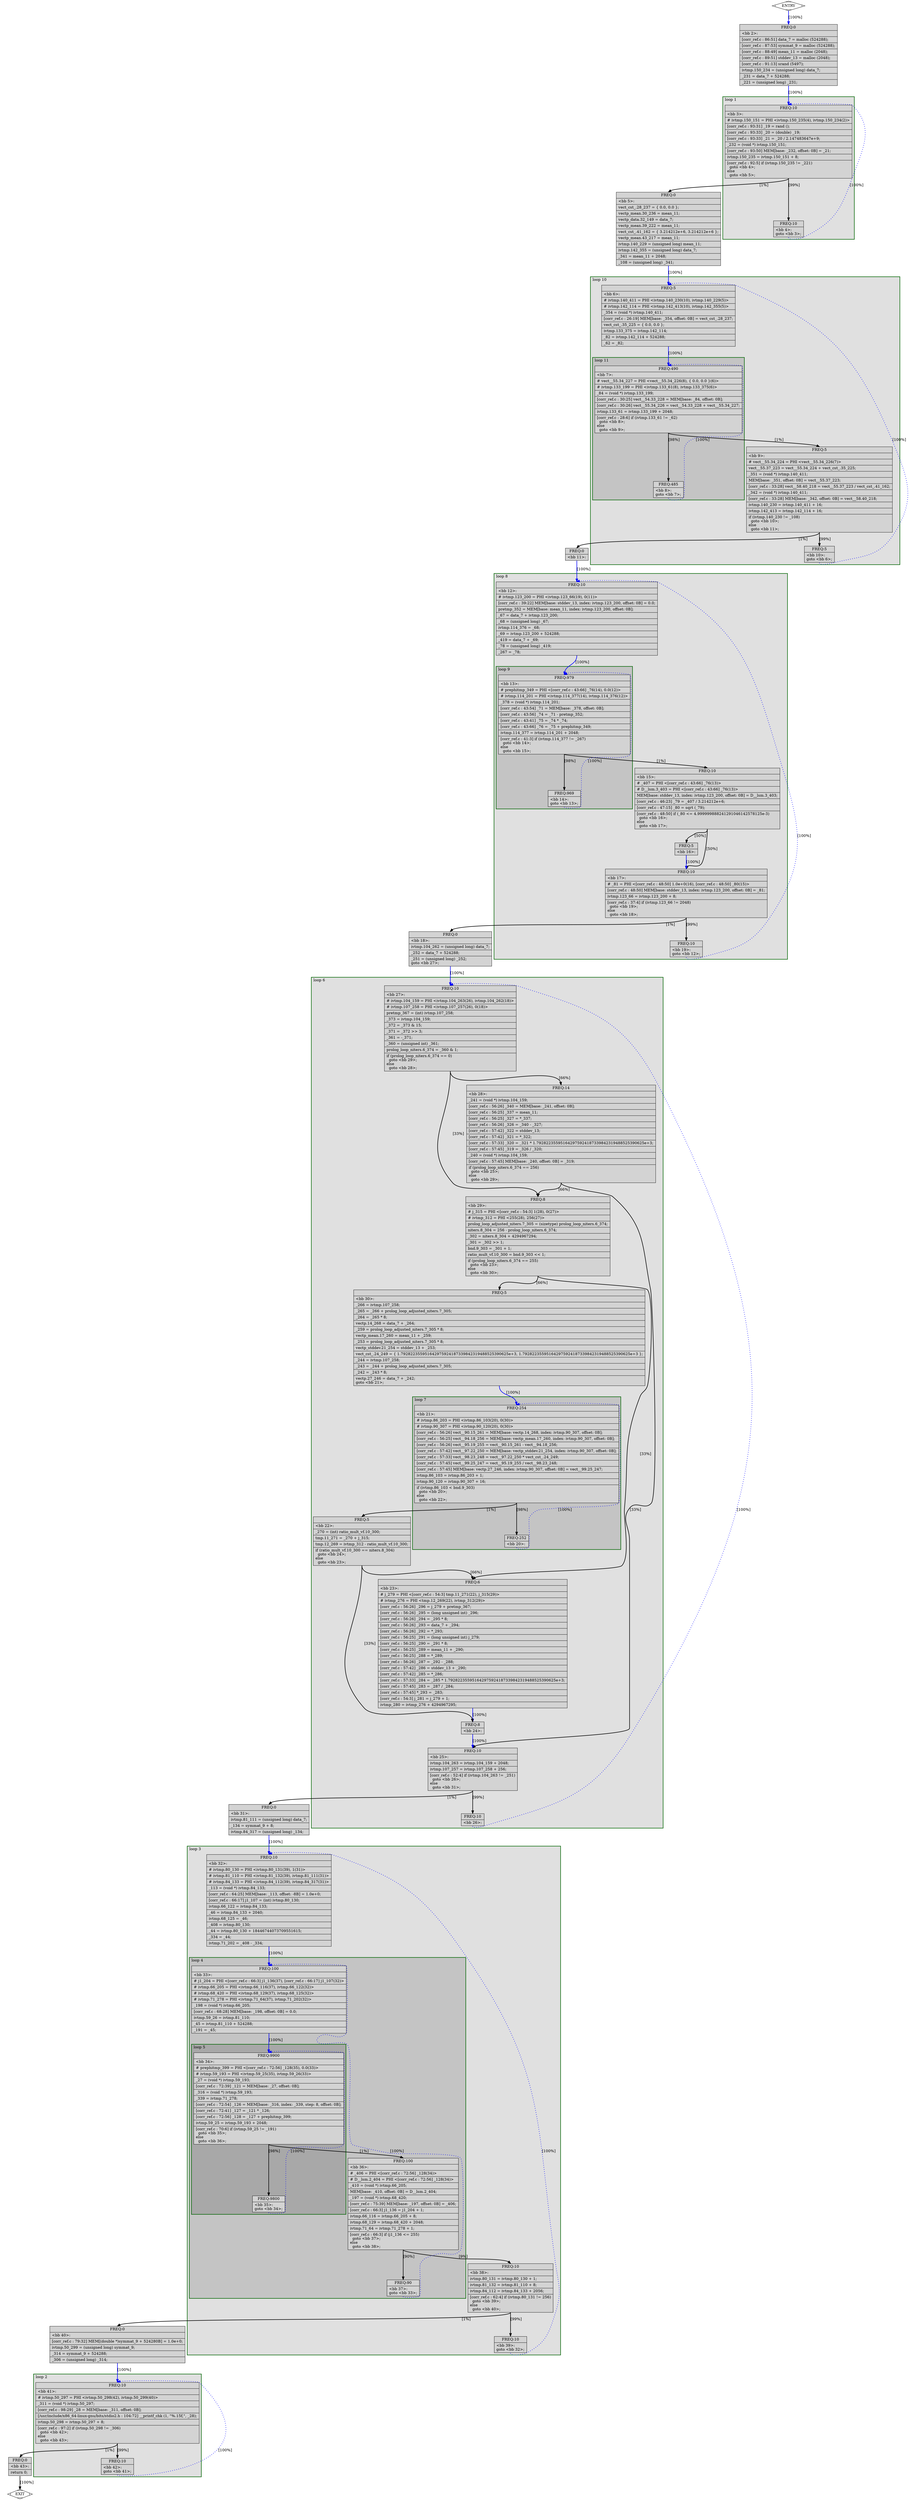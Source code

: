 digraph "./corr_ref.ltrans0.121t.lim3" {
overlap=false;
subgraph "main" {
	color="black";
	label="main";
	subgraph cluster_0_2 {
	style="filled";
	color="darkgreen";
	fillcolor="grey88";
	label="loop 2";
	labeljust=l;
	penwidth=2;
	fn_0_basic_block_41 [shape=record,style=filled,fillcolor=lightgrey,label="{ FREQ:10 |\<bb\ 41\>:\l\
|#\ ivtmp.50_297\ =\ PHI\ \<ivtmp.50_298(42),\ ivtmp.50_299(40)\>\l\
|_311\ =\ (void\ *)\ ivtmp.50_297;\l\
|[corr_ref.c\ :\ 98:29]\ _28\ =\ MEM[base:\ _311,\ offset:\ 0B];\l\
|[/usr/include/x86_64-linux-gnu/bits/stdio2.h\ :\ 104:72]\ __printf_chk\ (1,\ \"%.15f,\",\ _28);\l\
|ivtmp.50_298\ =\ ivtmp.50_297\ +\ 8;\l\
|[corr_ref.c\ :\ 97:2]\ if\ (ivtmp.50_298\ !=\ _306)\l\
\ \ goto\ \<bb\ 42\>;\l\
else\l\
\ \ goto\ \<bb\ 43\>;\l\
}"];

	fn_0_basic_block_42 [shape=record,style=filled,fillcolor=lightgrey,label="{ FREQ:10 |\<bb\ 42\>:\l\
goto\ \<bb\ 41\>;\l\
}"];

	}
	subgraph cluster_0_3 {
	style="filled";
	color="darkgreen";
	fillcolor="grey88";
	label="loop 3";
	labeljust=l;
	penwidth=2;
	subgraph cluster_0_4 {
	style="filled";
	color="darkgreen";
	fillcolor="grey77";
	label="loop 4";
	labeljust=l;
	penwidth=2;
	subgraph cluster_0_5 {
	style="filled";
	color="darkgreen";
	fillcolor="grey66";
	label="loop 5";
	labeljust=l;
	penwidth=2;
	fn_0_basic_block_34 [shape=record,style=filled,fillcolor=lightgrey,label="{ FREQ:9900 |\<bb\ 34\>:\l\
|#\ prephitmp_399\ =\ PHI\ \<[corr_ref.c\ :\ 72:56]\ _128(35),\ 0.0(33)\>\l\
|#\ ivtmp.59_193\ =\ PHI\ \<ivtmp.59_25(35),\ ivtmp.59_26(33)\>\l\
|_27\ =\ (void\ *)\ ivtmp.59_193;\l\
|[corr_ref.c\ :\ 72:39]\ _121\ =\ MEM[base:\ _27,\ offset:\ 0B];\l\
|_316\ =\ (void\ *)\ ivtmp.59_193;\l\
|_339\ =\ ivtmp.71_278;\l\
|[corr_ref.c\ :\ 72:54]\ _126\ =\ MEM[base:\ _316,\ index:\ _339,\ step:\ 8,\ offset:\ 0B];\l\
|[corr_ref.c\ :\ 72:41]\ _127\ =\ _121\ *\ _126;\l\
|[corr_ref.c\ :\ 72:56]\ _128\ =\ _127\ +\ prephitmp_399;\l\
|ivtmp.59_25\ =\ ivtmp.59_193\ +\ 2048;\l\
|[corr_ref.c\ :\ 70:6]\ if\ (ivtmp.59_25\ !=\ _191)\l\
\ \ goto\ \<bb\ 35\>;\l\
else\l\
\ \ goto\ \<bb\ 36\>;\l\
}"];

	fn_0_basic_block_35 [shape=record,style=filled,fillcolor=lightgrey,label="{ FREQ:9800 |\<bb\ 35\>:\l\
goto\ \<bb\ 34\>;\l\
}"];

	}
	fn_0_basic_block_33 [shape=record,style=filled,fillcolor=lightgrey,label="{ FREQ:100 |\<bb\ 33\>:\l\
|#\ j1_204\ =\ PHI\ \<[corr_ref.c\ :\ 66:3]\ j1_136(37),\ [corr_ref.c\ :\ 66:17]\ j1_107(32)\>\l\
|#\ ivtmp.66_205\ =\ PHI\ \<ivtmp.66_116(37),\ ivtmp.66_122(32)\>\l\
|#\ ivtmp.68_420\ =\ PHI\ \<ivtmp.68_129(37),\ ivtmp.68_125(32)\>\l\
|#\ ivtmp.71_278\ =\ PHI\ \<ivtmp.71_64(37),\ ivtmp.71_202(32)\>\l\
|_198\ =\ (void\ *)\ ivtmp.66_205;\l\
|[corr_ref.c\ :\ 68:28]\ MEM[base:\ _198,\ offset:\ 0B]\ =\ 0.0;\l\
|ivtmp.59_26\ =\ ivtmp.81_110;\l\
|_45\ =\ ivtmp.81_110\ +\ 524288;\l\
|_191\ =\ _45;\l\
}"];

	fn_0_basic_block_36 [shape=record,style=filled,fillcolor=lightgrey,label="{ FREQ:100 |\<bb\ 36\>:\l\
|#\ _406\ =\ PHI\ \<[corr_ref.c\ :\ 72:56]\ _128(34)\>\l\
|#\ D__lsm.2_404\ =\ PHI\ \<[corr_ref.c\ :\ 72:56]\ _128(34)\>\l\
|_410\ =\ (void\ *)\ ivtmp.66_205;\l\
|MEM[base:\ _410,\ offset:\ 0B]\ =\ D__lsm.2_404;\l\
|_197\ =\ (void\ *)\ ivtmp.68_420;\l\
|[corr_ref.c\ :\ 75:39]\ MEM[base:\ _197,\ offset:\ 0B]\ =\ _406;\l\
|[corr_ref.c\ :\ 66:3]\ j1_136\ =\ j1_204\ +\ 1;\l\
|ivtmp.66_116\ =\ ivtmp.66_205\ +\ 8;\l\
|ivtmp.68_129\ =\ ivtmp.68_420\ +\ 2048;\l\
|ivtmp.71_64\ =\ ivtmp.71_278\ +\ 1;\l\
|[corr_ref.c\ :\ 66:3]\ if\ (j1_136\ \<=\ 255)\l\
\ \ goto\ \<bb\ 37\>;\l\
else\l\
\ \ goto\ \<bb\ 38\>;\l\
}"];

	fn_0_basic_block_37 [shape=record,style=filled,fillcolor=lightgrey,label="{ FREQ:90 |\<bb\ 37\>:\l\
goto\ \<bb\ 33\>;\l\
}"];

	}
	fn_0_basic_block_32 [shape=record,style=filled,fillcolor=lightgrey,label="{ FREQ:10 |\<bb\ 32\>:\l\
|#\ ivtmp.80_130\ =\ PHI\ \<ivtmp.80_131(39),\ 1(31)\>\l\
|#\ ivtmp.81_110\ =\ PHI\ \<ivtmp.81_132(39),\ ivtmp.81_111(31)\>\l\
|#\ ivtmp.84_133\ =\ PHI\ \<ivtmp.84_112(39),\ ivtmp.84_317(31)\>\l\
|_113\ =\ (void\ *)\ ivtmp.84_133;\l\
|[corr_ref.c\ :\ 64:25]\ MEM[base:\ _113,\ offset:\ -8B]\ =\ 1.0e+0;\l\
|[corr_ref.c\ :\ 66:17]\ j1_107\ =\ (int)\ ivtmp.80_130;\l\
|ivtmp.66_122\ =\ ivtmp.84_133;\l\
|_46\ =\ ivtmp.84_133\ +\ 2040;\l\
|ivtmp.68_125\ =\ _46;\l\
|_408\ =\ ivtmp.80_130;\l\
|_44\ =\ ivtmp.80_130\ +\ 18446744073709551615;\l\
|_334\ =\ _44;\l\
|ivtmp.71_202\ =\ _408\ -\ _334;\l\
}"];

	fn_0_basic_block_38 [shape=record,style=filled,fillcolor=lightgrey,label="{ FREQ:10 |\<bb\ 38\>:\l\
|ivtmp.80_131\ =\ ivtmp.80_130\ +\ 1;\l\
|ivtmp.81_132\ =\ ivtmp.81_110\ +\ 8;\l\
|ivtmp.84_112\ =\ ivtmp.84_133\ +\ 2056;\l\
|[corr_ref.c\ :\ 62:4]\ if\ (ivtmp.80_131\ !=\ 256)\l\
\ \ goto\ \<bb\ 39\>;\l\
else\l\
\ \ goto\ \<bb\ 40\>;\l\
}"];

	fn_0_basic_block_39 [shape=record,style=filled,fillcolor=lightgrey,label="{ FREQ:10 |\<bb\ 39\>:\l\
goto\ \<bb\ 32\>;\l\
}"];

	}
	subgraph cluster_0_6 {
	style="filled";
	color="darkgreen";
	fillcolor="grey88";
	label="loop 6";
	labeljust=l;
	penwidth=2;
	subgraph cluster_0_7 {
	style="filled";
	color="darkgreen";
	fillcolor="grey77";
	label="loop 7";
	labeljust=l;
	penwidth=2;
	fn_0_basic_block_21 [shape=record,style=filled,fillcolor=lightgrey,label="{ FREQ:254 |\<bb\ 21\>:\l\
|#\ ivtmp.86_203\ =\ PHI\ \<ivtmp.86_103(20),\ 0(30)\>\l\
|#\ ivtmp.90_307\ =\ PHI\ \<ivtmp.90_120(20),\ 0(30)\>\l\
|[corr_ref.c\ :\ 56:26]\ vect__90.15_261\ =\ MEM[base:\ vectp.14_268,\ index:\ ivtmp.90_307,\ offset:\ 0B];\l\
|[corr_ref.c\ :\ 56:25]\ vect__94.18_256\ =\ MEM[base:\ vectp_mean.17_260,\ index:\ ivtmp.90_307,\ offset:\ 0B];\l\
|[corr_ref.c\ :\ 56:26]\ vect__95.19_255\ =\ vect__90.15_261\ -\ vect__94.18_256;\l\
|[corr_ref.c\ :\ 57:42]\ vect__97.22_250\ =\ MEM[base:\ vectp_stddev.21_254,\ index:\ ivtmp.90_307,\ offset:\ 0B];\l\
|[corr_ref.c\ :\ 57:33]\ vect__98.23_248\ =\ vect__97.22_250\ *\ vect_cst_.24_249;\l\
|[corr_ref.c\ :\ 57:45]\ vect__99.25_247\ =\ vect__95.19_255\ /\ vect__98.23_248;\l\
|[corr_ref.c\ :\ 57:45]\ MEM[base:\ vectp.27_246,\ index:\ ivtmp.90_307,\ offset:\ 0B]\ =\ vect__99.25_247;\l\
|ivtmp.86_103\ =\ ivtmp.86_203\ +\ 1;\l\
|ivtmp.90_120\ =\ ivtmp.90_307\ +\ 16;\l\
|if\ (ivtmp.86_103\ \<\ bnd.9_303)\l\
\ \ goto\ \<bb\ 20\>;\l\
else\l\
\ \ goto\ \<bb\ 22\>;\l\
}"];

	fn_0_basic_block_20 [shape=record,style=filled,fillcolor=lightgrey,label="{ FREQ:252 |\<bb\ 20\>:\l\
}"];

	}
	fn_0_basic_block_27 [shape=record,style=filled,fillcolor=lightgrey,label="{ FREQ:10 |\<bb\ 27\>:\l\
|#\ ivtmp.104_159\ =\ PHI\ \<ivtmp.104_263(26),\ ivtmp.104_262(18)\>\l\
|#\ ivtmp.107_258\ =\ PHI\ \<ivtmp.107_257(26),\ 0(18)\>\l\
|pretmp_367\ =\ (int)\ ivtmp.107_258;\l\
|_373\ =\ ivtmp.104_159;\l\
|_372\ =\ _373\ &\ 15;\l\
|_371\ =\ _372\ \>\>\ 3;\l\
|_361\ =\ -_371;\l\
|_360\ =\ (unsigned\ int)\ _361;\l\
|prolog_loop_niters.6_374\ =\ _360\ &\ 1;\l\
|if\ (prolog_loop_niters.6_374\ ==\ 0)\l\
\ \ goto\ \<bb\ 29\>;\l\
else\l\
\ \ goto\ \<bb\ 28\>;\l\
}"];

	fn_0_basic_block_28 [shape=record,style=filled,fillcolor=lightgrey,label="{ FREQ:14 |\<bb\ 28\>:\l\
|_241\ =\ (void\ *)\ ivtmp.104_159;\l\
|[corr_ref.c\ :\ 56:26]\ _340\ =\ MEM[base:\ _241,\ offset:\ 0B];\l\
|[corr_ref.c\ :\ 56:25]\ _337\ =\ mean_11;\l\
|[corr_ref.c\ :\ 56:25]\ _327\ =\ *_337;\l\
|[corr_ref.c\ :\ 56:26]\ _326\ =\ _340\ -\ _327;\l\
|[corr_ref.c\ :\ 57:42]\ _322\ =\ stddev_13;\l\
|[corr_ref.c\ :\ 57:42]\ _321\ =\ *_322;\l\
|[corr_ref.c\ :\ 57:33]\ _320\ =\ _321\ *\ 1.792822355951642975924187339842319488525390625e+3;\l\
|[corr_ref.c\ :\ 57:45]\ _319\ =\ _326\ /\ _320;\l\
|_240\ =\ (void\ *)\ ivtmp.104_159;\l\
|[corr_ref.c\ :\ 57:45]\ MEM[base:\ _240,\ offset:\ 0B]\ =\ _319;\l\
|if\ (prolog_loop_niters.6_374\ ==\ 256)\l\
\ \ goto\ \<bb\ 25\>;\l\
else\l\
\ \ goto\ \<bb\ 29\>;\l\
}"];

	fn_0_basic_block_29 [shape=record,style=filled,fillcolor=lightgrey,label="{ FREQ:8 |\<bb\ 29\>:\l\
|#\ j_315\ =\ PHI\ \<[corr_ref.c\ :\ 54:3]\ 1(28),\ 0(27)\>\l\
|#\ ivtmp_312\ =\ PHI\ \<255(28),\ 256(27)\>\l\
|prolog_loop_adjusted_niters.7_305\ =\ (sizetype)\ prolog_loop_niters.6_374;\l\
|niters.8_304\ =\ 256\ -\ prolog_loop_niters.6_374;\l\
|_302\ =\ niters.8_304\ +\ 4294967294;\l\
|_301\ =\ _302\ \>\>\ 1;\l\
|bnd.9_303\ =\ _301\ +\ 1;\l\
|ratio_mult_vf.10_300\ =\ bnd.9_303\ \<\<\ 1;\l\
|if\ (prolog_loop_niters.6_374\ ==\ 255)\l\
\ \ goto\ \<bb\ 23\>;\l\
else\l\
\ \ goto\ \<bb\ 30\>;\l\
}"];

	fn_0_basic_block_25 [shape=record,style=filled,fillcolor=lightgrey,label="{ FREQ:10 |\<bb\ 25\>:\l\
|ivtmp.104_263\ =\ ivtmp.104_159\ +\ 2048;\l\
|ivtmp.107_257\ =\ ivtmp.107_258\ +\ 256;\l\
|[corr_ref.c\ :\ 52:4]\ if\ (ivtmp.104_263\ !=\ _251)\l\
\ \ goto\ \<bb\ 26\>;\l\
else\l\
\ \ goto\ \<bb\ 31\>;\l\
}"];

	fn_0_basic_block_30 [shape=record,style=filled,fillcolor=lightgrey,label="{ FREQ:5 |\<bb\ 30\>:\l\
|_266\ =\ ivtmp.107_258;\l\
|_265\ =\ _266\ +\ prolog_loop_adjusted_niters.7_305;\l\
|_264\ =\ _265\ *\ 8;\l\
|vectp.14_268\ =\ data_7\ +\ _264;\l\
|_259\ =\ prolog_loop_adjusted_niters.7_305\ *\ 8;\l\
|vectp_mean.17_260\ =\ mean_11\ +\ _259;\l\
|_253\ =\ prolog_loop_adjusted_niters.7_305\ *\ 8;\l\
|vectp_stddev.21_254\ =\ stddev_13\ +\ _253;\l\
|vect_cst_.24_249\ =\ \{\ 1.792822355951642975924187339842319488525390625e+3,\ 1.792822355951642975924187339842319488525390625e+3\ \};\l\
|_244\ =\ ivtmp.107_258;\l\
|_243\ =\ _244\ +\ prolog_loop_adjusted_niters.7_305;\l\
|_242\ =\ _243\ *\ 8;\l\
|vectp.27_246\ =\ data_7\ +\ _242;\l\
goto\ \<bb\ 21\>;\l\
}"];

	fn_0_basic_block_23 [shape=record,style=filled,fillcolor=lightgrey,label="{ FREQ:6 |\<bb\ 23\>:\l\
|#\ j_279\ =\ PHI\ \<[corr_ref.c\ :\ 54:3]\ tmp.11_271(22),\ j_315(29)\>\l\
|#\ ivtmp_276\ =\ PHI\ \<tmp.12_269(22),\ ivtmp_312(29)\>\l\
|[corr_ref.c\ :\ 56:26]\ _296\ =\ j_279\ +\ pretmp_367;\l\
|[corr_ref.c\ :\ 56:26]\ _295\ =\ (long\ unsigned\ int)\ _296;\l\
|[corr_ref.c\ :\ 56:26]\ _294\ =\ _295\ *\ 8;\l\
|[corr_ref.c\ :\ 56:26]\ _293\ =\ data_7\ +\ _294;\l\
|[corr_ref.c\ :\ 56:26]\ _292\ =\ *_293;\l\
|[corr_ref.c\ :\ 56:25]\ _291\ =\ (long\ unsigned\ int)\ j_279;\l\
|[corr_ref.c\ :\ 56:25]\ _290\ =\ _291\ *\ 8;\l\
|[corr_ref.c\ :\ 56:25]\ _289\ =\ mean_11\ +\ _290;\l\
|[corr_ref.c\ :\ 56:25]\ _288\ =\ *_289;\l\
|[corr_ref.c\ :\ 56:26]\ _287\ =\ _292\ -\ _288;\l\
|[corr_ref.c\ :\ 57:42]\ _286\ =\ stddev_13\ +\ _290;\l\
|[corr_ref.c\ :\ 57:42]\ _285\ =\ *_286;\l\
|[corr_ref.c\ :\ 57:33]\ _284\ =\ _285\ *\ 1.792822355951642975924187339842319488525390625e+3;\l\
|[corr_ref.c\ :\ 57:45]\ _283\ =\ _287\ /\ _284;\l\
|[corr_ref.c\ :\ 57:45]\ *_293\ =\ _283;\l\
|[corr_ref.c\ :\ 54:3]\ j_281\ =\ j_279\ +\ 1;\l\
|ivtmp_280\ =\ ivtmp_276\ +\ 4294967295;\l\
}"];

	fn_0_basic_block_26 [shape=record,style=filled,fillcolor=lightgrey,label="{ FREQ:10 |\<bb\ 26\>:\l\
}"];

	fn_0_basic_block_24 [shape=record,style=filled,fillcolor=lightgrey,label="{ FREQ:8 |\<bb\ 24\>:\l\
}"];

	fn_0_basic_block_22 [shape=record,style=filled,fillcolor=lightgrey,label="{ FREQ:5 |\<bb\ 22\>:\l\
|_270\ =\ (int)\ ratio_mult_vf.10_300;\l\
|tmp.11_271\ =\ _270\ +\ j_315;\l\
|tmp.12_269\ =\ ivtmp_312\ -\ ratio_mult_vf.10_300;\l\
|if\ (ratio_mult_vf.10_300\ ==\ niters.8_304)\l\
\ \ goto\ \<bb\ 24\>;\l\
else\l\
\ \ goto\ \<bb\ 23\>;\l\
}"];

	}
	subgraph cluster_0_8 {
	style="filled";
	color="darkgreen";
	fillcolor="grey88";
	label="loop 8";
	labeljust=l;
	penwidth=2;
	subgraph cluster_0_9 {
	style="filled";
	color="darkgreen";
	fillcolor="grey77";
	label="loop 9";
	labeljust=l;
	penwidth=2;
	fn_0_basic_block_13 [shape=record,style=filled,fillcolor=lightgrey,label="{ FREQ:979 |\<bb\ 13\>:\l\
|#\ prephitmp_349\ =\ PHI\ \<[corr_ref.c\ :\ 43:66]\ _76(14),\ 0.0(12)\>\l\
|#\ ivtmp.114_201\ =\ PHI\ \<ivtmp.114_377(14),\ ivtmp.114_376(12)\>\l\
|_378\ =\ (void\ *)\ ivtmp.114_201;\l\
|[corr_ref.c\ :\ 43:54]\ _71\ =\ MEM[base:\ _378,\ offset:\ 0B];\l\
|[corr_ref.c\ :\ 43:56]\ _74\ =\ _71\ -\ pretmp_352;\l\
|[corr_ref.c\ :\ 43:41]\ _75\ =\ _74\ *\ _74;\l\
|[corr_ref.c\ :\ 43:66]\ _76\ =\ _75\ +\ prephitmp_349;\l\
|ivtmp.114_377\ =\ ivtmp.114_201\ +\ 2048;\l\
|[corr_ref.c\ :\ 41:3]\ if\ (ivtmp.114_377\ !=\ _267)\l\
\ \ goto\ \<bb\ 14\>;\l\
else\l\
\ \ goto\ \<bb\ 15\>;\l\
}"];

	fn_0_basic_block_14 [shape=record,style=filled,fillcolor=lightgrey,label="{ FREQ:969 |\<bb\ 14\>:\l\
goto\ \<bb\ 13\>;\l\
}"];

	}
	fn_0_basic_block_12 [shape=record,style=filled,fillcolor=lightgrey,label="{ FREQ:10 |\<bb\ 12\>:\l\
|#\ ivtmp.123_200\ =\ PHI\ \<ivtmp.123_66(19),\ 0(11)\>\l\
|[corr_ref.c\ :\ 39:22]\ MEM[base:\ stddev_13,\ index:\ ivtmp.123_200,\ offset:\ 0B]\ =\ 0.0;\l\
|pretmp_352\ =\ MEM[base:\ mean_11,\ index:\ ivtmp.123_200,\ offset:\ 0B];\l\
|_67\ =\ data_7\ +\ ivtmp.123_200;\l\
|_68\ =\ (unsigned\ long)\ _67;\l\
|ivtmp.114_376\ =\ _68;\l\
|_69\ =\ ivtmp.123_200\ +\ 524288;\l\
|_419\ =\ data_7\ +\ _69;\l\
|_78\ =\ (unsigned\ long)\ _419;\l\
|_267\ =\ _78;\l\
}"];

	fn_0_basic_block_15 [shape=record,style=filled,fillcolor=lightgrey,label="{ FREQ:10 |\<bb\ 15\>:\l\
|#\ _407\ =\ PHI\ \<[corr_ref.c\ :\ 43:66]\ _76(13)\>\l\
|#\ D__lsm.3_403\ =\ PHI\ \<[corr_ref.c\ :\ 43:66]\ _76(13)\>\l\
|MEM[base:\ stddev_13,\ index:\ ivtmp.123_200,\ offset:\ 0B]\ =\ D__lsm.3_403;\l\
|[corr_ref.c\ :\ 46:23]\ _79\ =\ _407\ /\ 3.214212e+6;\l\
|[corr_ref.c\ :\ 47:15]\ _80\ =\ sqrt\ (_79);\l\
|[corr_ref.c\ :\ 48:50]\ if\ (_80\ \<=\ 4.999999888241291046142578125e-3)\l\
\ \ goto\ \<bb\ 16\>;\l\
else\l\
\ \ goto\ \<bb\ 17\>;\l\
}"];

	fn_0_basic_block_16 [shape=record,style=filled,fillcolor=lightgrey,label="{ FREQ:5 |\<bb\ 16\>:\l\
}"];

	fn_0_basic_block_17 [shape=record,style=filled,fillcolor=lightgrey,label="{ FREQ:10 |\<bb\ 17\>:\l\
|#\ _81\ =\ PHI\ \<[corr_ref.c\ :\ 48:50]\ 1.0e+0(16),\ [corr_ref.c\ :\ 48:50]\ _80(15)\>\l\
|[corr_ref.c\ :\ 48:50]\ MEM[base:\ stddev_13,\ index:\ ivtmp.123_200,\ offset:\ 0B]\ =\ _81;\l\
|ivtmp.123_66\ =\ ivtmp.123_200\ +\ 8;\l\
|[corr_ref.c\ :\ 37:4]\ if\ (ivtmp.123_66\ !=\ 2048)\l\
\ \ goto\ \<bb\ 19\>;\l\
else\l\
\ \ goto\ \<bb\ 18\>;\l\
}"];

	fn_0_basic_block_19 [shape=record,style=filled,fillcolor=lightgrey,label="{ FREQ:10 |\<bb\ 19\>:\l\
goto\ \<bb\ 12\>;\l\
}"];

	}
	subgraph cluster_0_10 {
	style="filled";
	color="darkgreen";
	fillcolor="grey88";
	label="loop 10";
	labeljust=l;
	penwidth=2;
	subgraph cluster_0_11 {
	style="filled";
	color="darkgreen";
	fillcolor="grey77";
	label="loop 11";
	labeljust=l;
	penwidth=2;
	fn_0_basic_block_7 [shape=record,style=filled,fillcolor=lightgrey,label="{ FREQ:490 |\<bb\ 7\>:\l\
|#\ vect__55.34_227\ =\ PHI\ \<vect__55.34_226(8),\ \{\ 0.0,\ 0.0\ \}(6)\>\l\
|#\ ivtmp.133_199\ =\ PHI\ \<ivtmp.133_61(8),\ ivtmp.133_375(6)\>\l\
|_84\ =\ (void\ *)\ ivtmp.133_199;\l\
|[corr_ref.c\ :\ 30:25]\ vect__54.33_228\ =\ MEM[base:\ _84,\ offset:\ 0B];\l\
|[corr_ref.c\ :\ 30:26]\ vect__55.34_226\ =\ vect__54.33_228\ +\ vect__55.34_227;\l\
|ivtmp.133_61\ =\ ivtmp.133_199\ +\ 2048;\l\
|[corr_ref.c\ :\ 28:6]\ if\ (ivtmp.133_61\ !=\ _62)\l\
\ \ goto\ \<bb\ 8\>;\l\
else\l\
\ \ goto\ \<bb\ 9\>;\l\
}"];

	fn_0_basic_block_8 [shape=record,style=filled,fillcolor=lightgrey,label="{ FREQ:485 |\<bb\ 8\>:\l\
goto\ \<bb\ 7\>;\l\
}"];

	}
	fn_0_basic_block_6 [shape=record,style=filled,fillcolor=lightgrey,label="{ FREQ:5 |\<bb\ 6\>:\l\
|#\ ivtmp.140_411\ =\ PHI\ \<ivtmp.140_230(10),\ ivtmp.140_229(5)\>\l\
|#\ ivtmp.142_114\ =\ PHI\ \<ivtmp.142_413(10),\ ivtmp.142_355(5)\>\l\
|_354\ =\ (void\ *)\ ivtmp.140_411;\l\
|[corr_ref.c\ :\ 26:19]\ MEM[base:\ _354,\ offset:\ 0B]\ =\ vect_cst_.28_237;\l\
|vect_cst_.35_225\ =\ \{\ 0.0,\ 0.0\ \};\l\
|ivtmp.133_375\ =\ ivtmp.142_114;\l\
|_82\ =\ ivtmp.142_114\ +\ 524288;\l\
|_62\ =\ _82;\l\
}"];

	fn_0_basic_block_9 [shape=record,style=filled,fillcolor=lightgrey,label="{ FREQ:5 |\<bb\ 9\>:\l\
|#\ vect__55.34_224\ =\ PHI\ \<vect__55.34_226(7)\>\l\
|vect__55.37_223\ =\ vect__55.34_224\ +\ vect_cst_.35_225;\l\
|_351\ =\ (void\ *)\ ivtmp.140_411;\l\
|MEM[base:\ _351,\ offset:\ 0B]\ =\ vect__55.37_223;\l\
|[corr_ref.c\ :\ 33:28]\ vect__58.40_218\ =\ vect__55.37_223\ /\ vect_cst_.41_162;\l\
|_342\ =\ (void\ *)\ ivtmp.140_411;\l\
|[corr_ref.c\ :\ 33:28]\ MEM[base:\ _342,\ offset:\ 0B]\ =\ vect__58.40_218;\l\
|ivtmp.140_230\ =\ ivtmp.140_411\ +\ 16;\l\
|ivtmp.142_413\ =\ ivtmp.142_114\ +\ 16;\l\
|if\ (ivtmp.140_230\ !=\ _108)\l\
\ \ goto\ \<bb\ 10\>;\l\
else\l\
\ \ goto\ \<bb\ 11\>;\l\
}"];

	fn_0_basic_block_10 [shape=record,style=filled,fillcolor=lightgrey,label="{ FREQ:5 |\<bb\ 10\>:\l\
goto\ \<bb\ 6\>;\l\
}"];

	}
	subgraph cluster_0_1 {
	style="filled";
	color="darkgreen";
	fillcolor="grey88";
	label="loop 1";
	labeljust=l;
	penwidth=2;
	fn_0_basic_block_3 [shape=record,style=filled,fillcolor=lightgrey,label="{ FREQ:10 |\<bb\ 3\>:\l\
|#\ ivtmp.150_151\ =\ PHI\ \<ivtmp.150_235(4),\ ivtmp.150_234(2)\>\l\
|[corr_ref.c\ :\ 93:31]\ _19\ =\ rand\ ();\l\
|[corr_ref.c\ :\ 93:33]\ _20\ =\ (double)\ _19;\l\
|[corr_ref.c\ :\ 93:33]\ _21\ =\ _20\ /\ 2.147483647e+9;\l\
|_232\ =\ (void\ *)\ ivtmp.150_151;\l\
|[corr_ref.c\ :\ 93:50]\ MEM[base:\ _232,\ offset:\ 0B]\ =\ _21;\l\
|ivtmp.150_235\ =\ ivtmp.150_151\ +\ 8;\l\
|[corr_ref.c\ :\ 92:5]\ if\ (ivtmp.150_235\ !=\ _221)\l\
\ \ goto\ \<bb\ 4\>;\l\
else\l\
\ \ goto\ \<bb\ 5\>;\l\
}"];

	fn_0_basic_block_4 [shape=record,style=filled,fillcolor=lightgrey,label="{ FREQ:10 |\<bb\ 4\>:\l\
goto\ \<bb\ 3\>;\l\
}"];

	}
	fn_0_basic_block_0 [shape=Mdiamond,style=filled,fillcolor=white,label="ENTRY"];

	fn_0_basic_block_1 [shape=Mdiamond,style=filled,fillcolor=white,label="EXIT"];

	fn_0_basic_block_2 [shape=record,style=filled,fillcolor=lightgrey,label="{ FREQ:0 |\<bb\ 2\>:\l\
|[corr_ref.c\ :\ 86:51]\ data_7\ =\ malloc\ (524288);\l\
|[corr_ref.c\ :\ 87:53]\ symmat_9\ =\ malloc\ (524288);\l\
|[corr_ref.c\ :\ 88:49]\ mean_11\ =\ malloc\ (2048);\l\
|[corr_ref.c\ :\ 89:51]\ stddev_13\ =\ malloc\ (2048);\l\
|[corr_ref.c\ :\ 91:13]\ srand\ (5497);\l\
|ivtmp.150_234\ =\ (unsigned\ long)\ data_7;\l\
|_231\ =\ data_7\ +\ 524288;\l\
|_221\ =\ (unsigned\ long)\ _231;\l\
}"];

	fn_0_basic_block_5 [shape=record,style=filled,fillcolor=lightgrey,label="{ FREQ:0 |\<bb\ 5\>:\l\
|vect_cst_.28_237\ =\ \{\ 0.0,\ 0.0\ \};\l\
|vectp_mean.30_236\ =\ mean_11;\l\
|vectp_data.32_149\ =\ data_7;\l\
|vectp_mean.39_222\ =\ mean_11;\l\
|vect_cst_.41_162\ =\ \{\ 3.214212e+6,\ 3.214212e+6\ \};\l\
|vectp_mean.43_217\ =\ mean_11;\l\
|ivtmp.140_229\ =\ (unsigned\ long)\ mean_11;\l\
|ivtmp.142_355\ =\ (unsigned\ long)\ data_7;\l\
|_341\ =\ mean_11\ +\ 2048;\l\
|_108\ =\ (unsigned\ long)\ _341;\l\
}"];

	fn_0_basic_block_11 [shape=record,style=filled,fillcolor=lightgrey,label="{ FREQ:0 |\<bb\ 11\>:\l\
}"];

	fn_0_basic_block_18 [shape=record,style=filled,fillcolor=lightgrey,label="{ FREQ:0 |\<bb\ 18\>:\l\
|ivtmp.104_262\ =\ (unsigned\ long)\ data_7;\l\
|_252\ =\ data_7\ +\ 524288;\l\
|_251\ =\ (unsigned\ long)\ _252;\l\
goto\ \<bb\ 27\>;\l\
}"];

	fn_0_basic_block_31 [shape=record,style=filled,fillcolor=lightgrey,label="{ FREQ:0 |\<bb\ 31\>:\l\
|ivtmp.81_111\ =\ (unsigned\ long)\ data_7;\l\
|_134\ =\ symmat_9\ +\ 8;\l\
|ivtmp.84_317\ =\ (unsigned\ long)\ _134;\l\
}"];

	fn_0_basic_block_40 [shape=record,style=filled,fillcolor=lightgrey,label="{ FREQ:0 |\<bb\ 40\>:\l\
|[corr_ref.c\ :\ 79:32]\ MEM[(double\ *)symmat_9\ +\ 524280B]\ =\ 1.0e+0;\l\
|ivtmp.50_299\ =\ (unsigned\ long)\ symmat_9;\l\
|_314\ =\ symmat_9\ +\ 524288;\l\
|_306\ =\ (unsigned\ long)\ _314;\l\
}"];

	fn_0_basic_block_43 [shape=record,style=filled,fillcolor=lightgrey,label="{ FREQ:0 |\<bb\ 43\>:\l\
|return\ 0;\l\
}"];

	fn_0_basic_block_0:s -> fn_0_basic_block_2:n [style="solid,bold",color=blue,weight=100,constraint=true, label="[100%]"];
	fn_0_basic_block_2:s -> fn_0_basic_block_3:n [style="solid,bold",color=blue,weight=100,constraint=true, label="[100%]"];
	fn_0_basic_block_3:s -> fn_0_basic_block_4:n [style="solid,bold",color=black,weight=10,constraint=true, label="[99%]"];
	fn_0_basic_block_3:s -> fn_0_basic_block_5:n [style="solid,bold",color=black,weight=10,constraint=true, label="[1%]"];
	fn_0_basic_block_4:s -> fn_0_basic_block_3:n [style="dotted,bold",color=blue,weight=10,constraint=false, label="[100%]"];
	fn_0_basic_block_5:s -> fn_0_basic_block_6:n [style="solid,bold",color=blue,weight=100,constraint=true, label="[100%]"];
	fn_0_basic_block_6:s -> fn_0_basic_block_7:n [style="solid,bold",color=blue,weight=100,constraint=true, label="[100%]"];
	fn_0_basic_block_7:s -> fn_0_basic_block_8:n [style="solid,bold",color=black,weight=10,constraint=true, label="[98%]"];
	fn_0_basic_block_7:s -> fn_0_basic_block_9:n [style="solid,bold",color=black,weight=10,constraint=true, label="[1%]"];
	fn_0_basic_block_8:s -> fn_0_basic_block_7:n [style="dotted,bold",color=blue,weight=10,constraint=false, label="[100%]"];
	fn_0_basic_block_9:s -> fn_0_basic_block_10:n [style="solid,bold",color=black,weight=10,constraint=true, label="[99%]"];
	fn_0_basic_block_9:s -> fn_0_basic_block_11:n [style="solid,bold",color=black,weight=10,constraint=true, label="[1%]"];
	fn_0_basic_block_10:s -> fn_0_basic_block_6:n [style="dotted,bold",color=blue,weight=10,constraint=false, label="[100%]"];
	fn_0_basic_block_11:s -> fn_0_basic_block_12:n [style="solid,bold",color=blue,weight=100,constraint=true, label="[100%]"];
	fn_0_basic_block_12:s -> fn_0_basic_block_13:n [style="solid,bold",color=blue,weight=100,constraint=true, label="[100%]"];
	fn_0_basic_block_13:s -> fn_0_basic_block_14:n [style="solid,bold",color=black,weight=10,constraint=true, label="[98%]"];
	fn_0_basic_block_13:s -> fn_0_basic_block_15:n [style="solid,bold",color=black,weight=10,constraint=true, label="[1%]"];
	fn_0_basic_block_14:s -> fn_0_basic_block_13:n [style="dotted,bold",color=blue,weight=10,constraint=false, label="[100%]"];
	fn_0_basic_block_15:s -> fn_0_basic_block_16:n [style="solid,bold",color=black,weight=10,constraint=true, label="[50%]"];
	fn_0_basic_block_15:s -> fn_0_basic_block_17:n [style="solid,bold",color=black,weight=10,constraint=true, label="[50%]"];
	fn_0_basic_block_16:s -> fn_0_basic_block_17:n [style="solid,bold",color=blue,weight=100,constraint=true, label="[100%]"];
	fn_0_basic_block_17:s -> fn_0_basic_block_19:n [style="solid,bold",color=black,weight=10,constraint=true, label="[99%]"];
	fn_0_basic_block_17:s -> fn_0_basic_block_18:n [style="solid,bold",color=black,weight=10,constraint=true, label="[1%]"];
	fn_0_basic_block_18:s -> fn_0_basic_block_27:n [style="solid,bold",color=blue,weight=100,constraint=true, label="[100%]"];
	fn_0_basic_block_19:s -> fn_0_basic_block_12:n [style="dotted,bold",color=blue,weight=10,constraint=false, label="[100%]"];
	fn_0_basic_block_20:s -> fn_0_basic_block_21:n [style="dotted,bold",color=blue,weight=10,constraint=false, label="[100%]"];
	fn_0_basic_block_21:s -> fn_0_basic_block_20:n [style="solid,bold",color=black,weight=10,constraint=true, label="[98%]"];
	fn_0_basic_block_21:s -> fn_0_basic_block_22:n [style="solid,bold",color=black,weight=10,constraint=true, label="[1%]"];
	fn_0_basic_block_22:s -> fn_0_basic_block_23:n [style="solid,bold",color=black,weight=10,constraint=true, label="[66%]"];
	fn_0_basic_block_22:s -> fn_0_basic_block_24:n [style="solid,bold",color=black,weight=10,constraint=true, label="[33%]"];
	fn_0_basic_block_23:s -> fn_0_basic_block_24:n [style="solid,bold",color=blue,weight=100,constraint=true, label="[100%]"];
	fn_0_basic_block_24:s -> fn_0_basic_block_25:n [style="solid,bold",color=blue,weight=100,constraint=true, label="[100%]"];
	fn_0_basic_block_25:s -> fn_0_basic_block_26:n [style="solid,bold",color=black,weight=10,constraint=true, label="[99%]"];
	fn_0_basic_block_25:s -> fn_0_basic_block_31:n [style="solid,bold",color=black,weight=10,constraint=true, label="[1%]"];
	fn_0_basic_block_26:s -> fn_0_basic_block_27:n [style="dotted,bold",color=blue,weight=10,constraint=false, label="[100%]"];
	fn_0_basic_block_27:s -> fn_0_basic_block_28:n [style="solid,bold",color=black,weight=10,constraint=true, label="[66%]"];
	fn_0_basic_block_27:s -> fn_0_basic_block_29:n [style="solid,bold",color=black,weight=10,constraint=true, label="[33%]"];
	fn_0_basic_block_28:s -> fn_0_basic_block_29:n [style="solid,bold",color=black,weight=10,constraint=true, label="[66%]"];
	fn_0_basic_block_28:s -> fn_0_basic_block_25:n [style="solid,bold",color=black,weight=10,constraint=true, label="[33%]"];
	fn_0_basic_block_29:s -> fn_0_basic_block_30:n [style="solid,bold",color=black,weight=10,constraint=true, label="[66%]"];
	fn_0_basic_block_29:s -> fn_0_basic_block_23:n [style="solid,bold",color=black,weight=10,constraint=true, label="[33%]"];
	fn_0_basic_block_30:s -> fn_0_basic_block_21:n [style="solid,bold",color=blue,weight=100,constraint=true, label="[100%]"];
	fn_0_basic_block_31:s -> fn_0_basic_block_32:n [style="solid,bold",color=blue,weight=100,constraint=true, label="[100%]"];
	fn_0_basic_block_32:s -> fn_0_basic_block_33:n [style="solid,bold",color=blue,weight=100,constraint=true, label="[100%]"];
	fn_0_basic_block_33:s -> fn_0_basic_block_34:n [style="solid,bold",color=blue,weight=100,constraint=true, label="[100%]"];
	fn_0_basic_block_34:s -> fn_0_basic_block_35:n [style="solid,bold",color=black,weight=10,constraint=true, label="[98%]"];
	fn_0_basic_block_34:s -> fn_0_basic_block_36:n [style="solid,bold",color=black,weight=10,constraint=true, label="[1%]"];
	fn_0_basic_block_35:s -> fn_0_basic_block_34:n [style="dotted,bold",color=blue,weight=10,constraint=false, label="[100%]"];
	fn_0_basic_block_36:s -> fn_0_basic_block_37:n [style="solid,bold",color=black,weight=10,constraint=true, label="[90%]"];
	fn_0_basic_block_36:s -> fn_0_basic_block_38:n [style="solid,bold",color=black,weight=10,constraint=true, label="[9%]"];
	fn_0_basic_block_37:s -> fn_0_basic_block_33:n [style="dotted,bold",color=blue,weight=10,constraint=false, label="[100%]"];
	fn_0_basic_block_38:s -> fn_0_basic_block_39:n [style="solid,bold",color=black,weight=10,constraint=true, label="[99%]"];
	fn_0_basic_block_38:s -> fn_0_basic_block_40:n [style="solid,bold",color=black,weight=10,constraint=true, label="[1%]"];
	fn_0_basic_block_39:s -> fn_0_basic_block_32:n [style="dotted,bold",color=blue,weight=10,constraint=false, label="[100%]"];
	fn_0_basic_block_40:s -> fn_0_basic_block_41:n [style="solid,bold",color=blue,weight=100,constraint=true, label="[100%]"];
	fn_0_basic_block_41:s -> fn_0_basic_block_42:n [style="solid,bold",color=black,weight=10,constraint=true, label="[99%]"];
	fn_0_basic_block_41:s -> fn_0_basic_block_43:n [style="solid,bold",color=black,weight=10,constraint=true, label="[1%]"];
	fn_0_basic_block_42:s -> fn_0_basic_block_41:n [style="dotted,bold",color=blue,weight=10,constraint=false, label="[100%]"];
	fn_0_basic_block_43:s -> fn_0_basic_block_1:n [style="solid,bold",color=black,weight=10,constraint=true, label="[100%]"];
	fn_0_basic_block_0:s -> fn_0_basic_block_1:n [style="invis",constraint=true];
}
}
